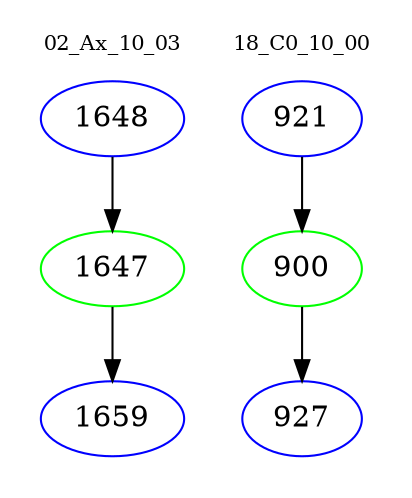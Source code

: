 digraph{
subgraph cluster_0 {
color = white
label = "02_Ax_10_03";
fontsize=10;
T0_1648 [label="1648", color="blue"]
T0_1648 -> T0_1647 [color="black"]
T0_1647 [label="1647", color="green"]
T0_1647 -> T0_1659 [color="black"]
T0_1659 [label="1659", color="blue"]
}
subgraph cluster_1 {
color = white
label = "18_C0_10_00";
fontsize=10;
T1_921 [label="921", color="blue"]
T1_921 -> T1_900 [color="black"]
T1_900 [label="900", color="green"]
T1_900 -> T1_927 [color="black"]
T1_927 [label="927", color="blue"]
}
}
